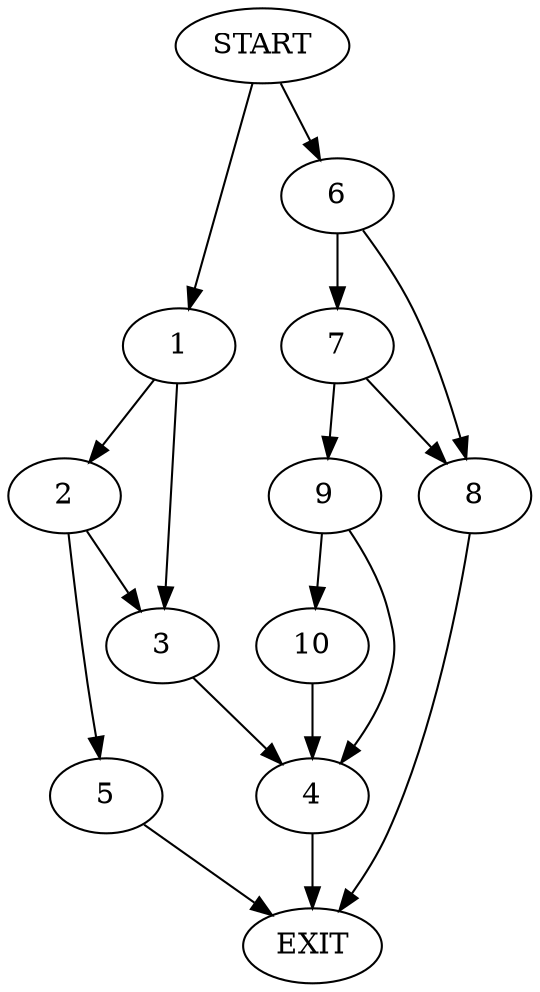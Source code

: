 digraph {
0 [label="START"]
11 [label="EXIT"]
0 -> 1
1 -> 2
1 -> 3
3 -> 4
2 -> 3
2 -> 5
5 -> 11
4 -> 11
0 -> 6
6 -> 7
6 -> 8
8 -> 11
7 -> 9
7 -> 8
9 -> 4
9 -> 10
10 -> 4
}
